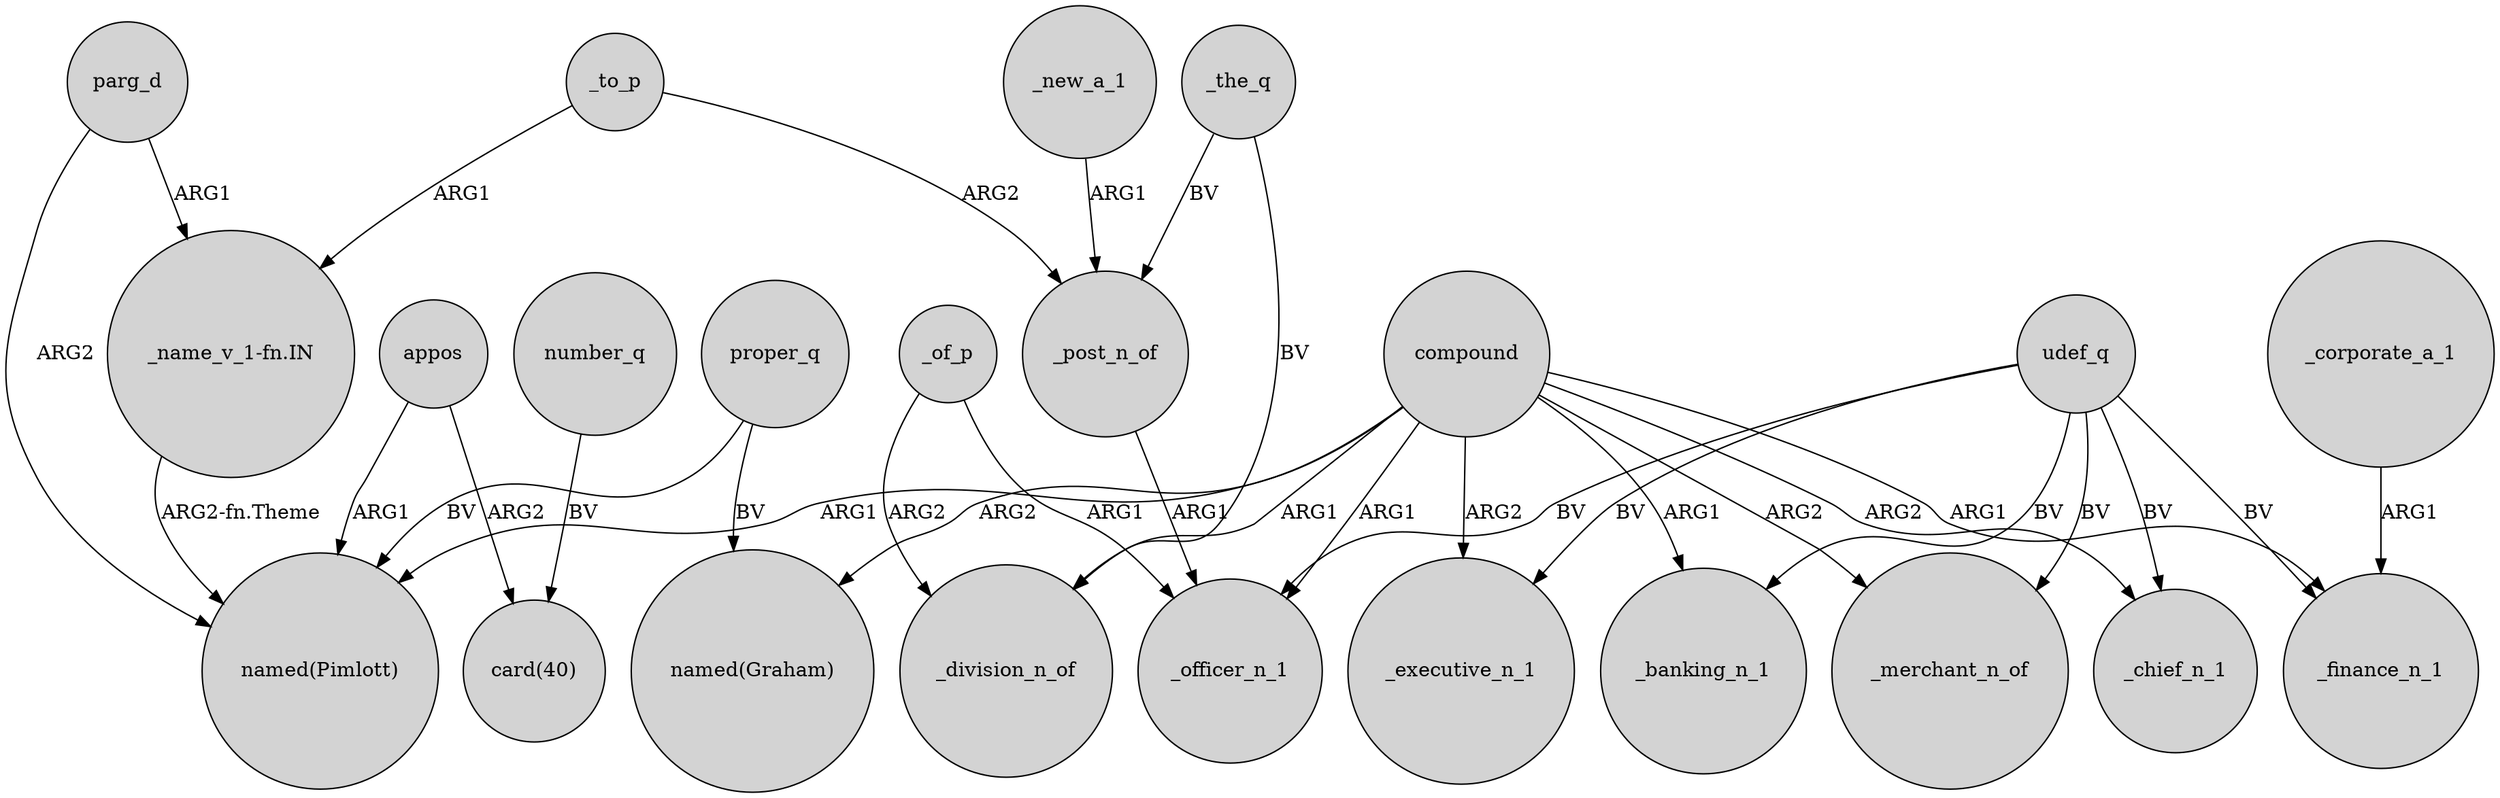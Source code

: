 digraph {
	node [shape=circle style=filled]
	udef_q -> _merchant_n_of [label=BV]
	compound -> "named(Graham)" [label=ARG2]
	udef_q -> _executive_n_1 [label=BV]
	"_name_v_1-fn.IN" -> "named(Pimlott)" [label="ARG2-fn.Theme"]
	udef_q -> _finance_n_1 [label=BV]
	proper_q -> "named(Pimlott)" [label=BV]
	_new_a_1 -> _post_n_of [label=ARG1]
	compound -> "named(Pimlott)" [label=ARG1]
	compound -> _chief_n_1 [label=ARG2]
	_corporate_a_1 -> _finance_n_1 [label=ARG1]
	compound -> _officer_n_1 [label=ARG1]
	parg_d -> "named(Pimlott)" [label=ARG2]
	_of_p -> _division_n_of [label=ARG2]
	compound -> _banking_n_1 [label=ARG1]
	udef_q -> _chief_n_1 [label=BV]
	proper_q -> "named(Graham)" [label=BV]
	_to_p -> "_name_v_1-fn.IN" [label=ARG1]
	udef_q -> _officer_n_1 [label=BV]
	_to_p -> _post_n_of [label=ARG2]
	appos -> "card(40)" [label=ARG2]
	_of_p -> _officer_n_1 [label=ARG1]
	_post_n_of -> _officer_n_1 [label=ARG1]
	compound -> _finance_n_1 [label=ARG1]
	appos -> "named(Pimlott)" [label=ARG1]
	compound -> _merchant_n_of [label=ARG2]
	_the_q -> _post_n_of [label=BV]
	compound -> _division_n_of [label=ARG1]
	compound -> _executive_n_1 [label=ARG2]
	udef_q -> _banking_n_1 [label=BV]
	number_q -> "card(40)" [label=BV]
	parg_d -> "_name_v_1-fn.IN" [label=ARG1]
	_the_q -> _division_n_of [label=BV]
}
